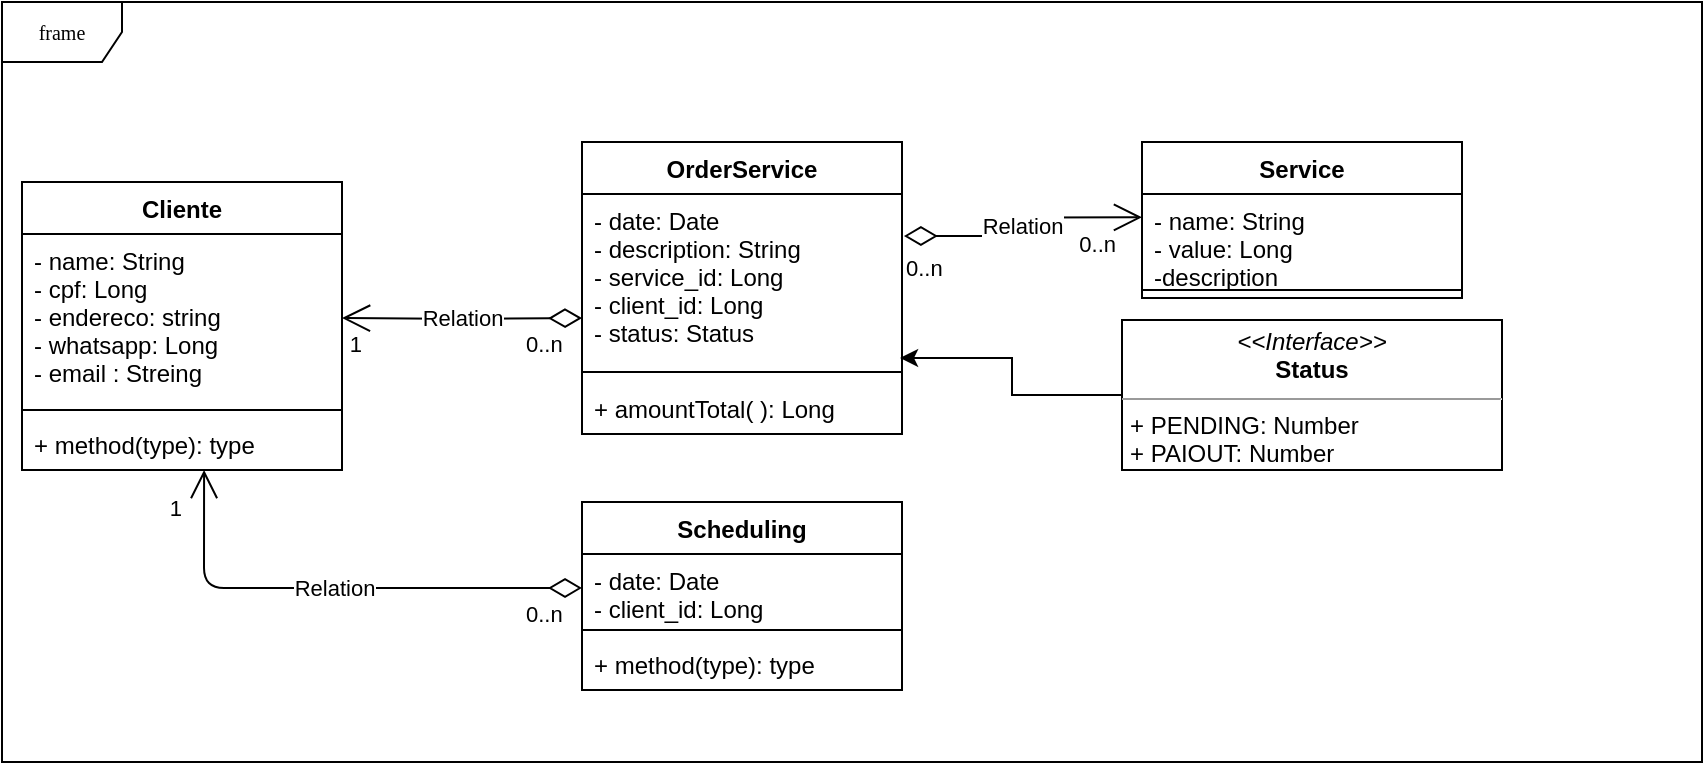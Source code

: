 <mxfile version="14.6.11" type="github">
  <diagram name="Page-1" id="c4acf3e9-155e-7222-9cf6-157b1a14988f">
    <mxGraphModel dx="2272" dy="1906" grid="1" gridSize="10" guides="1" tooltips="1" connect="1" arrows="1" fold="1" page="1" pageScale="1" pageWidth="850" pageHeight="1100" background="#ffffff" math="0" shadow="0">
      <root>
        <mxCell id="0" />
        <mxCell id="1" parent="0" />
        <mxCell id="17acba5748e5396b-1" value="frame" style="shape=umlFrame;whiteSpace=wrap;html=1;rounded=0;shadow=0;comic=0;labelBackgroundColor=none;strokeWidth=1;fontFamily=Verdana;fontSize=10;align=center;" parent="1" vertex="1">
          <mxGeometry x="-10" y="-10" width="850" height="380" as="geometry" />
        </mxCell>
        <mxCell id="5d2195bd80daf111-38" style="edgeStyle=orthogonalEdgeStyle;rounded=0;html=1;dashed=1;labelBackgroundColor=none;startFill=0;endArrow=open;endFill=0;endSize=10;fontFamily=Verdana;fontSize=10;" parent="1" target="5d2195bd80daf111-9" edge="1">
          <mxGeometry relative="1" as="geometry">
            <Array as="points">
              <mxPoint x="590" y="721" />
            </Array>
            <mxPoint x="650" y="721" as="sourcePoint" />
          </mxGeometry>
        </mxCell>
        <mxCell id="5d2195bd80daf111-39" style="edgeStyle=orthogonalEdgeStyle;rounded=0;html=1;dashed=1;labelBackgroundColor=none;startFill=0;endArrow=open;endFill=0;endSize=10;fontFamily=Verdana;fontSize=10;" parent="1" target="17acba5748e5396b-44" edge="1">
          <mxGeometry relative="1" as="geometry">
            <mxPoint x="730" y="948" as="sourcePoint" />
          </mxGeometry>
        </mxCell>
        <mxCell id="5d2195bd80daf111-41" style="edgeStyle=orthogonalEdgeStyle;rounded=0;html=1;dashed=1;labelBackgroundColor=none;startFill=0;endArrow=open;endFill=0;endSize=10;fontFamily=Verdana;fontSize=10;" parent="1" target="17acba5748e5396b-2" edge="1">
          <mxGeometry relative="1" as="geometry">
            <Array as="points" />
            <mxPoint x="730" y="603" as="sourcePoint" />
          </mxGeometry>
        </mxCell>
        <mxCell id="5d2195bd80daf111-35" style="edgeStyle=orthogonalEdgeStyle;rounded=0;html=1;dashed=1;labelBackgroundColor=none;startFill=0;endArrow=open;endFill=0;endSize=10;fontFamily=Verdana;fontSize=10;" parent="1" target="5d2195bd80daf111-8" edge="1">
          <mxGeometry relative="1" as="geometry">
            <Array as="points">
              <mxPoint x="545" y="970" />
              <mxPoint x="545" y="970" />
            </Array>
            <mxPoint x="545" y="963" as="sourcePoint" />
          </mxGeometry>
        </mxCell>
        <mxCell id="5d2195bd80daf111-36" style="edgeStyle=orthogonalEdgeStyle;rounded=0;html=1;dashed=1;labelBackgroundColor=none;startFill=0;endArrow=open;endFill=0;endSize=10;fontFamily=Verdana;fontSize=10;" parent="1" source="5d2195bd80daf111-9" edge="1">
          <mxGeometry relative="1" as="geometry">
            <Array as="points">
              <mxPoint x="550" y="520" />
            </Array>
            <mxPoint x="490" y="520" as="targetPoint" />
          </mxGeometry>
        </mxCell>
        <mxCell id="5d2195bd80daf111-34" style="edgeStyle=orthogonalEdgeStyle;rounded=0;html=1;dashed=1;labelBackgroundColor=none;startFill=0;endArrow=open;endFill=0;endSize=10;fontFamily=Verdana;fontSize=10;" parent="1" source="5d2195bd80daf111-11" edge="1">
          <mxGeometry relative="1" as="geometry">
            <Array as="points">
              <mxPoint x="410" y="1029" />
              <mxPoint x="410" y="1029" />
            </Array>
            <mxPoint x="490" y="1029" as="targetPoint" />
          </mxGeometry>
        </mxCell>
        <mxCell id="5d2195bd80daf111-26" style="edgeStyle=orthogonalEdgeStyle;rounded=0;html=1;dashed=1;labelBackgroundColor=none;startFill=0;endArrow=open;endFill=0;endSize=10;fontFamily=Verdana;fontSize=10;" parent="1" target="5d2195bd80daf111-17" edge="1">
          <mxGeometry relative="1" as="geometry">
            <Array as="points" />
            <mxPoint x="640" y="300" as="sourcePoint" />
          </mxGeometry>
        </mxCell>
        <mxCell id="5d2195bd80daf111-23" style="edgeStyle=orthogonalEdgeStyle;rounded=0;html=1;dashed=1;labelBackgroundColor=none;startFill=0;endArrow=open;endFill=0;endSize=10;fontFamily=Verdana;fontSize=10;" parent="1" source="5d2195bd80daf111-19" edge="1">
          <mxGeometry relative="1" as="geometry">
            <Array as="points">
              <mxPoint x="320" y="290" />
              <mxPoint x="320" y="120" />
            </Array>
            <mxPoint x="350" y="120" as="targetPoint" />
          </mxGeometry>
        </mxCell>
        <mxCell id="5d2195bd80daf111-24" style="edgeStyle=orthogonalEdgeStyle;rounded=0;html=1;dashed=1;labelBackgroundColor=none;startFill=0;endArrow=open;endFill=0;endSize=10;fontFamily=Verdana;fontSize=10;" parent="1" target="17acba5748e5396b-30" edge="1">
          <mxGeometry relative="1" as="geometry">
            <Array as="points">
              <mxPoint x="350" y="310" />
              <mxPoint x="350" y="210" />
              <mxPoint x="550" y="210" />
              <mxPoint x="550" y="160" />
            </Array>
            <mxPoint x="250" y="310" as="sourcePoint" />
          </mxGeometry>
        </mxCell>
        <mxCell id="5d2195bd80daf111-25" style="edgeStyle=orthogonalEdgeStyle;rounded=0;html=1;dashed=1;labelBackgroundColor=none;startFill=0;endArrow=open;endFill=0;endSize=10;fontFamily=Verdana;fontSize=10;" parent="1" target="5d2195bd80daf111-15" edge="1">
          <mxGeometry relative="1" as="geometry">
            <Array as="points">
              <mxPoint x="370" y="340" />
              <mxPoint x="370" y="300" />
            </Array>
            <mxPoint x="250" y="340" as="sourcePoint" />
          </mxGeometry>
        </mxCell>
        <mxCell id="5d2195bd80daf111-27" style="edgeStyle=orthogonalEdgeStyle;rounded=0;html=1;exitX=1;exitY=0.75;dashed=1;labelBackgroundColor=none;startFill=0;endArrow=open;endFill=0;endSize=10;fontFamily=Verdana;fontSize=10;" parent="1" target="5d2195bd80daf111-14" edge="1">
          <mxGeometry relative="1" as="geometry">
            <Array as="points">
              <mxPoint x="320" y="375" />
              <mxPoint x="320" y="440" />
            </Array>
            <mxPoint x="250" y="375" as="sourcePoint" />
          </mxGeometry>
        </mxCell>
        <mxCell id="5d2195bd80daf111-28" style="edgeStyle=orthogonalEdgeStyle;rounded=0;html=1;dashed=1;labelBackgroundColor=none;startFill=0;endArrow=open;endFill=0;endSize=10;fontFamily=Verdana;fontSize=10;" parent="1" source="5d2195bd80daf111-20" edge="1">
          <mxGeometry relative="1" as="geometry">
            <Array as="points">
              <mxPoint x="320" y="490" />
              <mxPoint x="320" y="460" />
            </Array>
            <mxPoint x="380" y="460" as="targetPoint" />
          </mxGeometry>
        </mxCell>
        <mxCell id="5d2195bd80daf111-29" style="edgeStyle=orthogonalEdgeStyle;rounded=0;html=1;dashed=1;labelBackgroundColor=none;startFill=0;endArrow=open;endFill=0;endSize=10;fontFamily=Verdana;fontSize=10;" parent="1" source="5d2195bd80daf111-20" edge="1">
          <mxGeometry relative="1" as="geometry">
            <mxPoint x="380" y="520" as="targetPoint" />
          </mxGeometry>
        </mxCell>
        <mxCell id="5d2195bd80daf111-30" style="edgeStyle=orthogonalEdgeStyle;rounded=0;html=1;dashed=1;labelBackgroundColor=none;startFill=0;endArrow=open;endFill=0;endSize=10;fontFamily=Verdana;fontSize=10;" parent="1" source="5d2195bd80daf111-20" edge="1">
          <mxGeometry relative="1" as="geometry">
            <Array as="points">
              <mxPoint x="300" y="580" />
              <mxPoint x="300" y="642" />
            </Array>
            <mxPoint x="350" y="642" as="targetPoint" />
          </mxGeometry>
        </mxCell>
        <mxCell id="5d2195bd80daf111-31" style="edgeStyle=orthogonalEdgeStyle;rounded=0;html=1;dashed=1;labelBackgroundColor=none;startFill=0;endArrow=open;endFill=0;endSize=10;fontFamily=Verdana;fontSize=10;" parent="1" source="5d2195bd80daf111-20" edge="1">
          <mxGeometry relative="1" as="geometry">
            <Array as="points">
              <mxPoint x="350" y="560" />
              <mxPoint x="350" y="560" />
            </Array>
            <mxPoint x="650" y="560" as="targetPoint" />
          </mxGeometry>
        </mxCell>
        <mxCell id="5d2195bd80daf111-32" style="edgeStyle=orthogonalEdgeStyle;rounded=0;html=1;dashed=1;labelBackgroundColor=none;startFill=0;endArrow=open;endFill=0;endSize=10;fontFamily=Verdana;fontSize=10;" parent="1" target="5d2195bd80daf111-12" edge="1">
          <mxGeometry relative="1" as="geometry">
            <Array as="points">
              <mxPoint x="170" y="780" />
            </Array>
            <mxPoint x="170" y="590" as="sourcePoint" />
          </mxGeometry>
        </mxCell>
        <mxCell id="5d2195bd80daf111-33" style="edgeStyle=orthogonalEdgeStyle;rounded=0;html=1;dashed=1;labelBackgroundColor=none;startFill=0;endArrow=open;endFill=0;endSize=10;fontFamily=Verdana;fontSize=10;" parent="1" target="5d2195bd80daf111-11" edge="1">
          <mxGeometry relative="1" as="geometry">
            <Array as="points">
              <mxPoint x="140" y="978" />
            </Array>
            <mxPoint x="140" y="590" as="sourcePoint" />
          </mxGeometry>
        </mxCell>
        <mxCell id="5d2195bd80daf111-37" style="edgeStyle=orthogonalEdgeStyle;rounded=0;html=1;dashed=1;labelBackgroundColor=none;startFill=0;endArrow=open;endFill=0;endSize=10;fontFamily=Verdana;fontSize=10;" parent="1" target="5d2195bd80daf111-9" edge="1">
          <mxGeometry relative="1" as="geometry">
            <Array as="points">
              <mxPoint x="570" y="590" />
            </Array>
            <mxPoint x="650" y="590" as="sourcePoint" />
          </mxGeometry>
        </mxCell>
        <mxCell id="Q0wPVrq3XHyLyvMzYAX2-8" value="Cliente" style="swimlane;fontStyle=1;align=center;verticalAlign=top;childLayout=stackLayout;horizontal=1;startSize=26;horizontalStack=0;resizeParent=1;resizeParentMax=0;resizeLast=0;collapsible=1;marginBottom=0;" vertex="1" parent="1">
          <mxGeometry y="80" width="160" height="144" as="geometry" />
        </mxCell>
        <mxCell id="Q0wPVrq3XHyLyvMzYAX2-9" value="- name: String&#xa;- cpf: Long&#xa;- endereco: string&#xa;- whatsapp: Long&#xa;- email : Streing" style="text;strokeColor=none;fillColor=none;align=left;verticalAlign=top;spacingLeft=4;spacingRight=4;overflow=hidden;rotatable=0;points=[[0,0.5],[1,0.5]];portConstraint=eastwest;" vertex="1" parent="Q0wPVrq3XHyLyvMzYAX2-8">
          <mxGeometry y="26" width="160" height="84" as="geometry" />
        </mxCell>
        <mxCell id="Q0wPVrq3XHyLyvMzYAX2-10" value="" style="line;strokeWidth=1;fillColor=none;align=left;verticalAlign=middle;spacingTop=-1;spacingLeft=3;spacingRight=3;rotatable=0;labelPosition=right;points=[];portConstraint=eastwest;" vertex="1" parent="Q0wPVrq3XHyLyvMzYAX2-8">
          <mxGeometry y="110" width="160" height="8" as="geometry" />
        </mxCell>
        <mxCell id="Q0wPVrq3XHyLyvMzYAX2-11" value="+ method(type): type" style="text;strokeColor=none;fillColor=none;align=left;verticalAlign=top;spacingLeft=4;spacingRight=4;overflow=hidden;rotatable=0;points=[[0,0.5],[1,0.5]];portConstraint=eastwest;" vertex="1" parent="Q0wPVrq3XHyLyvMzYAX2-8">
          <mxGeometry y="118" width="160" height="26" as="geometry" />
        </mxCell>
        <mxCell id="Q0wPVrq3XHyLyvMzYAX2-36" style="edgeStyle=orthogonalEdgeStyle;rounded=0;orthogonalLoop=1;jettySize=auto;html=1;entryX=0.994;entryY=0.976;entryDx=0;entryDy=0;entryPerimeter=0;" edge="1" parent="1" source="Q0wPVrq3XHyLyvMzYAX2-18" target="Q0wPVrq3XHyLyvMzYAX2-24">
          <mxGeometry relative="1" as="geometry" />
        </mxCell>
        <mxCell id="Q0wPVrq3XHyLyvMzYAX2-18" value="&lt;p style=&quot;margin: 0px ; margin-top: 4px ; text-align: center&quot;&gt;&lt;i&gt;&amp;lt;&amp;lt;Interface&amp;gt;&amp;gt;&lt;/i&gt;&lt;br&gt;&lt;b&gt;Status&lt;/b&gt;&lt;/p&gt;&lt;hr size=&quot;1&quot;&gt;&lt;p style=&quot;margin: 0px ; margin-left: 4px&quot;&gt;+ PENDING: Number&lt;br&gt;+ PAIOUT: Number&lt;/p&gt;&lt;p style=&quot;margin: 0px ; margin-left: 4px&quot;&gt;&lt;br&gt;&lt;/p&gt;" style="verticalAlign=top;align=left;overflow=fill;fontSize=12;fontFamily=Helvetica;html=1;" vertex="1" parent="1">
          <mxGeometry x="550" y="149" width="190" height="75" as="geometry" />
        </mxCell>
        <mxCell id="Q0wPVrq3XHyLyvMzYAX2-19" value="Service" style="swimlane;fontStyle=1;align=center;verticalAlign=top;childLayout=stackLayout;horizontal=1;startSize=26;horizontalStack=0;resizeParent=1;resizeParentMax=0;resizeLast=0;collapsible=1;marginBottom=0;" vertex="1" parent="1">
          <mxGeometry x="560" y="60" width="160" height="78" as="geometry" />
        </mxCell>
        <mxCell id="Q0wPVrq3XHyLyvMzYAX2-20" value="- name: String&#xa;- value: Long&#xa;-description" style="text;strokeColor=none;fillColor=none;align=left;verticalAlign=top;spacingLeft=4;spacingRight=4;overflow=hidden;rotatable=0;points=[[0,0.5],[1,0.5]];portConstraint=eastwest;" vertex="1" parent="Q0wPVrq3XHyLyvMzYAX2-19">
          <mxGeometry y="26" width="160" height="44" as="geometry" />
        </mxCell>
        <mxCell id="Q0wPVrq3XHyLyvMzYAX2-21" value="" style="line;strokeWidth=1;fillColor=none;align=left;verticalAlign=middle;spacingTop=-1;spacingLeft=3;spacingRight=3;rotatable=0;labelPosition=right;points=[];portConstraint=eastwest;" vertex="1" parent="Q0wPVrq3XHyLyvMzYAX2-19">
          <mxGeometry y="70" width="160" height="8" as="geometry" />
        </mxCell>
        <mxCell id="Q0wPVrq3XHyLyvMzYAX2-23" value="OrderService" style="swimlane;fontStyle=1;align=center;verticalAlign=top;childLayout=stackLayout;horizontal=1;startSize=26;horizontalStack=0;resizeParent=1;resizeParentMax=0;resizeLast=0;collapsible=1;marginBottom=0;" vertex="1" parent="1">
          <mxGeometry x="280" y="60" width="160" height="146" as="geometry" />
        </mxCell>
        <mxCell id="Q0wPVrq3XHyLyvMzYAX2-24" value="- date: Date&#xa;- description: String&#xa;- service_id: Long&#xa;- client_id: Long&#xa;- status: Status" style="text;strokeColor=none;fillColor=none;align=left;verticalAlign=top;spacingLeft=4;spacingRight=4;overflow=hidden;rotatable=0;points=[[0,0.5],[1,0.5]];portConstraint=eastwest;" vertex="1" parent="Q0wPVrq3XHyLyvMzYAX2-23">
          <mxGeometry y="26" width="160" height="84" as="geometry" />
        </mxCell>
        <mxCell id="Q0wPVrq3XHyLyvMzYAX2-25" value="" style="line;strokeWidth=1;fillColor=none;align=left;verticalAlign=middle;spacingTop=-1;spacingLeft=3;spacingRight=3;rotatable=0;labelPosition=right;points=[];portConstraint=eastwest;" vertex="1" parent="Q0wPVrq3XHyLyvMzYAX2-23">
          <mxGeometry y="110" width="160" height="10" as="geometry" />
        </mxCell>
        <mxCell id="Q0wPVrq3XHyLyvMzYAX2-26" value="+ amountTotal( ): Long" style="text;strokeColor=none;fillColor=none;align=left;verticalAlign=top;spacingLeft=4;spacingRight=4;overflow=hidden;rotatable=0;points=[[0,0.5],[1,0.5]];portConstraint=eastwest;" vertex="1" parent="Q0wPVrq3XHyLyvMzYAX2-23">
          <mxGeometry y="120" width="160" height="26" as="geometry" />
        </mxCell>
        <mxCell id="Q0wPVrq3XHyLyvMzYAX2-30" value="Relation" style="endArrow=open;html=1;endSize=12;startArrow=diamondThin;startSize=14;startFill=0;edgeStyle=orthogonalEdgeStyle;entryX=1;entryY=0.5;entryDx=0;entryDy=0;" edge="1" parent="1" target="Q0wPVrq3XHyLyvMzYAX2-9">
          <mxGeometry relative="1" as="geometry">
            <mxPoint x="280" y="148" as="sourcePoint" />
            <mxPoint x="340" y="410" as="targetPoint" />
          </mxGeometry>
        </mxCell>
        <mxCell id="Q0wPVrq3XHyLyvMzYAX2-31" value="0..n" style="edgeLabel;resizable=0;html=1;align=left;verticalAlign=top;" connectable="0" vertex="1" parent="Q0wPVrq3XHyLyvMzYAX2-30">
          <mxGeometry x="-1" relative="1" as="geometry">
            <mxPoint x="-30" as="offset" />
          </mxGeometry>
        </mxCell>
        <mxCell id="Q0wPVrq3XHyLyvMzYAX2-32" value="1" style="edgeLabel;resizable=0;html=1;align=right;verticalAlign=top;" connectable="0" vertex="1" parent="Q0wPVrq3XHyLyvMzYAX2-30">
          <mxGeometry x="1" relative="1" as="geometry">
            <mxPoint x="10" as="offset" />
          </mxGeometry>
        </mxCell>
        <mxCell id="Q0wPVrq3XHyLyvMzYAX2-33" value="Relation" style="endArrow=open;html=1;endSize=12;startArrow=diamondThin;startSize=14;startFill=0;edgeStyle=orthogonalEdgeStyle;entryX=0;entryY=0.265;entryDx=0;entryDy=0;exitX=1.006;exitY=0.25;exitDx=0;exitDy=0;exitPerimeter=0;entryPerimeter=0;" edge="1" parent="1" source="Q0wPVrq3XHyLyvMzYAX2-24" target="Q0wPVrq3XHyLyvMzYAX2-20">
          <mxGeometry relative="1" as="geometry">
            <mxPoint x="360.0" y="83.988" as="sourcePoint" />
            <mxPoint x="512.96" y="123" as="targetPoint" />
            <Array as="points" />
          </mxGeometry>
        </mxCell>
        <mxCell id="Q0wPVrq3XHyLyvMzYAX2-34" value="0..n" style="edgeLabel;resizable=0;html=1;align=left;verticalAlign=top;" connectable="0" vertex="1" parent="Q0wPVrq3XHyLyvMzYAX2-33">
          <mxGeometry x="-1" relative="1" as="geometry">
            <mxPoint x="-1" y="3" as="offset" />
          </mxGeometry>
        </mxCell>
        <mxCell id="Q0wPVrq3XHyLyvMzYAX2-35" value="0..n" style="edgeLabel;resizable=0;html=1;align=right;verticalAlign=top;" connectable="0" vertex="1" parent="Q0wPVrq3XHyLyvMzYAX2-33">
          <mxGeometry x="1" relative="1" as="geometry">
            <mxPoint x="-13" as="offset" />
          </mxGeometry>
        </mxCell>
        <mxCell id="Q0wPVrq3XHyLyvMzYAX2-37" value="Scheduling" style="swimlane;fontStyle=1;align=center;verticalAlign=top;childLayout=stackLayout;horizontal=1;startSize=26;horizontalStack=0;resizeParent=1;resizeParentMax=0;resizeLast=0;collapsible=1;marginBottom=0;" vertex="1" parent="1">
          <mxGeometry x="280" y="240" width="160" height="94" as="geometry" />
        </mxCell>
        <mxCell id="Q0wPVrq3XHyLyvMzYAX2-38" value="- date: Date&#xa;- client_id: Long" style="text;strokeColor=none;fillColor=none;align=left;verticalAlign=top;spacingLeft=4;spacingRight=4;overflow=hidden;rotatable=0;points=[[0,0.5],[1,0.5]];portConstraint=eastwest;" vertex="1" parent="Q0wPVrq3XHyLyvMzYAX2-37">
          <mxGeometry y="26" width="160" height="34" as="geometry" />
        </mxCell>
        <mxCell id="Q0wPVrq3XHyLyvMzYAX2-39" value="" style="line;strokeWidth=1;fillColor=none;align=left;verticalAlign=middle;spacingTop=-1;spacingLeft=3;spacingRight=3;rotatable=0;labelPosition=right;points=[];portConstraint=eastwest;" vertex="1" parent="Q0wPVrq3XHyLyvMzYAX2-37">
          <mxGeometry y="60" width="160" height="8" as="geometry" />
        </mxCell>
        <mxCell id="Q0wPVrq3XHyLyvMzYAX2-40" value="+ method(type): type" style="text;strokeColor=none;fillColor=none;align=left;verticalAlign=top;spacingLeft=4;spacingRight=4;overflow=hidden;rotatable=0;points=[[0,0.5],[1,0.5]];portConstraint=eastwest;" vertex="1" parent="Q0wPVrq3XHyLyvMzYAX2-37">
          <mxGeometry y="68" width="160" height="26" as="geometry" />
        </mxCell>
        <mxCell id="Q0wPVrq3XHyLyvMzYAX2-41" value="Relation" style="endArrow=open;html=1;endSize=12;startArrow=diamondThin;startSize=14;startFill=0;edgeStyle=orthogonalEdgeStyle;entryX=0.569;entryY=1;entryDx=0;entryDy=0;entryPerimeter=0;exitX=0;exitY=0.5;exitDx=0;exitDy=0;" edge="1" parent="1" source="Q0wPVrq3XHyLyvMzYAX2-38" target="Q0wPVrq3XHyLyvMzYAX2-11">
          <mxGeometry relative="1" as="geometry">
            <mxPoint x="110" y="300" as="sourcePoint" />
            <mxPoint x="270" y="300" as="targetPoint" />
          </mxGeometry>
        </mxCell>
        <mxCell id="Q0wPVrq3XHyLyvMzYAX2-42" value="0..n" style="edgeLabel;resizable=0;html=1;align=left;verticalAlign=top;" connectable="0" vertex="1" parent="Q0wPVrq3XHyLyvMzYAX2-41">
          <mxGeometry x="-1" relative="1" as="geometry">
            <mxPoint x="-30" as="offset" />
          </mxGeometry>
        </mxCell>
        <mxCell id="Q0wPVrq3XHyLyvMzYAX2-43" value="1" style="edgeLabel;resizable=0;html=1;align=right;verticalAlign=top;" connectable="0" vertex="1" parent="Q0wPVrq3XHyLyvMzYAX2-41">
          <mxGeometry x="1" relative="1" as="geometry">
            <mxPoint x="-11" y="6" as="offset" />
          </mxGeometry>
        </mxCell>
      </root>
    </mxGraphModel>
  </diagram>
</mxfile>

